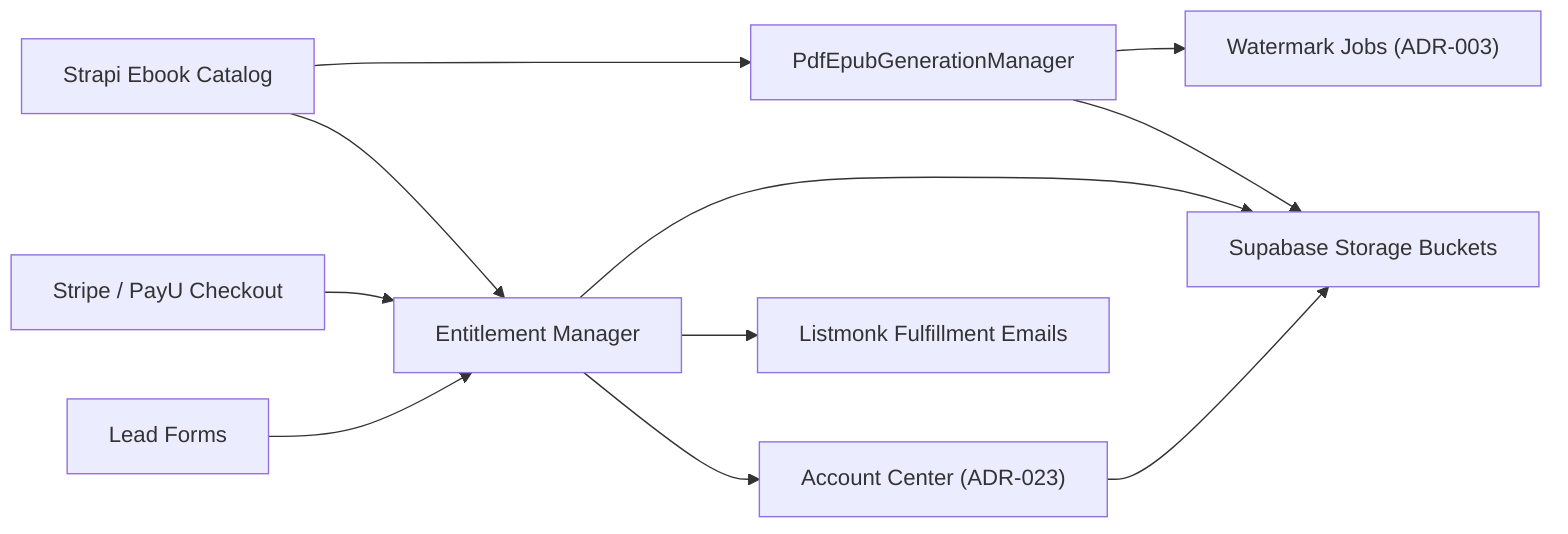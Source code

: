 flowchart LR
    StrapiCatalog["Strapi Ebook Catalog"] --> EntitlementService["Entitlement Manager"]
    StrapiCatalog --> GenerationManager["PdfEpubGenerationManager"]
    GenerationManager --> WatermarkPipeline["Watermark Jobs (ADR-003)"]
    GenerationManager --> SupabaseStorage["Supabase Storage Buckets"]
    Checkout["Stripe / PayU Checkout"] --> EntitlementService
    LeadCapture["Lead Forms"] --> EntitlementService
    EntitlementService --> SupabaseStorage
    EntitlementService --> ProfileCenter["Account Center (ADR-023)"]
    EntitlementService --> Listmonk["Listmonk Fulfillment Emails"]
    ProfileCenter --> SupabaseStorage